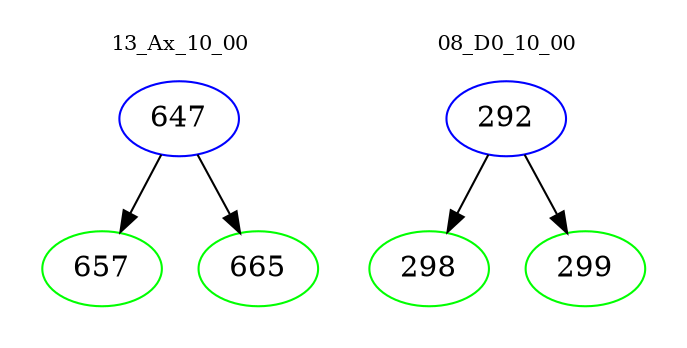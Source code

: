 digraph{
subgraph cluster_0 {
color = white
label = "13_Ax_10_00";
fontsize=10;
T0_647 [label="647", color="blue"]
T0_647 -> T0_657 [color="black"]
T0_657 [label="657", color="green"]
T0_647 -> T0_665 [color="black"]
T0_665 [label="665", color="green"]
}
subgraph cluster_1 {
color = white
label = "08_D0_10_00";
fontsize=10;
T1_292 [label="292", color="blue"]
T1_292 -> T1_298 [color="black"]
T1_298 [label="298", color="green"]
T1_292 -> T1_299 [color="black"]
T1_299 [label="299", color="green"]
}
}
